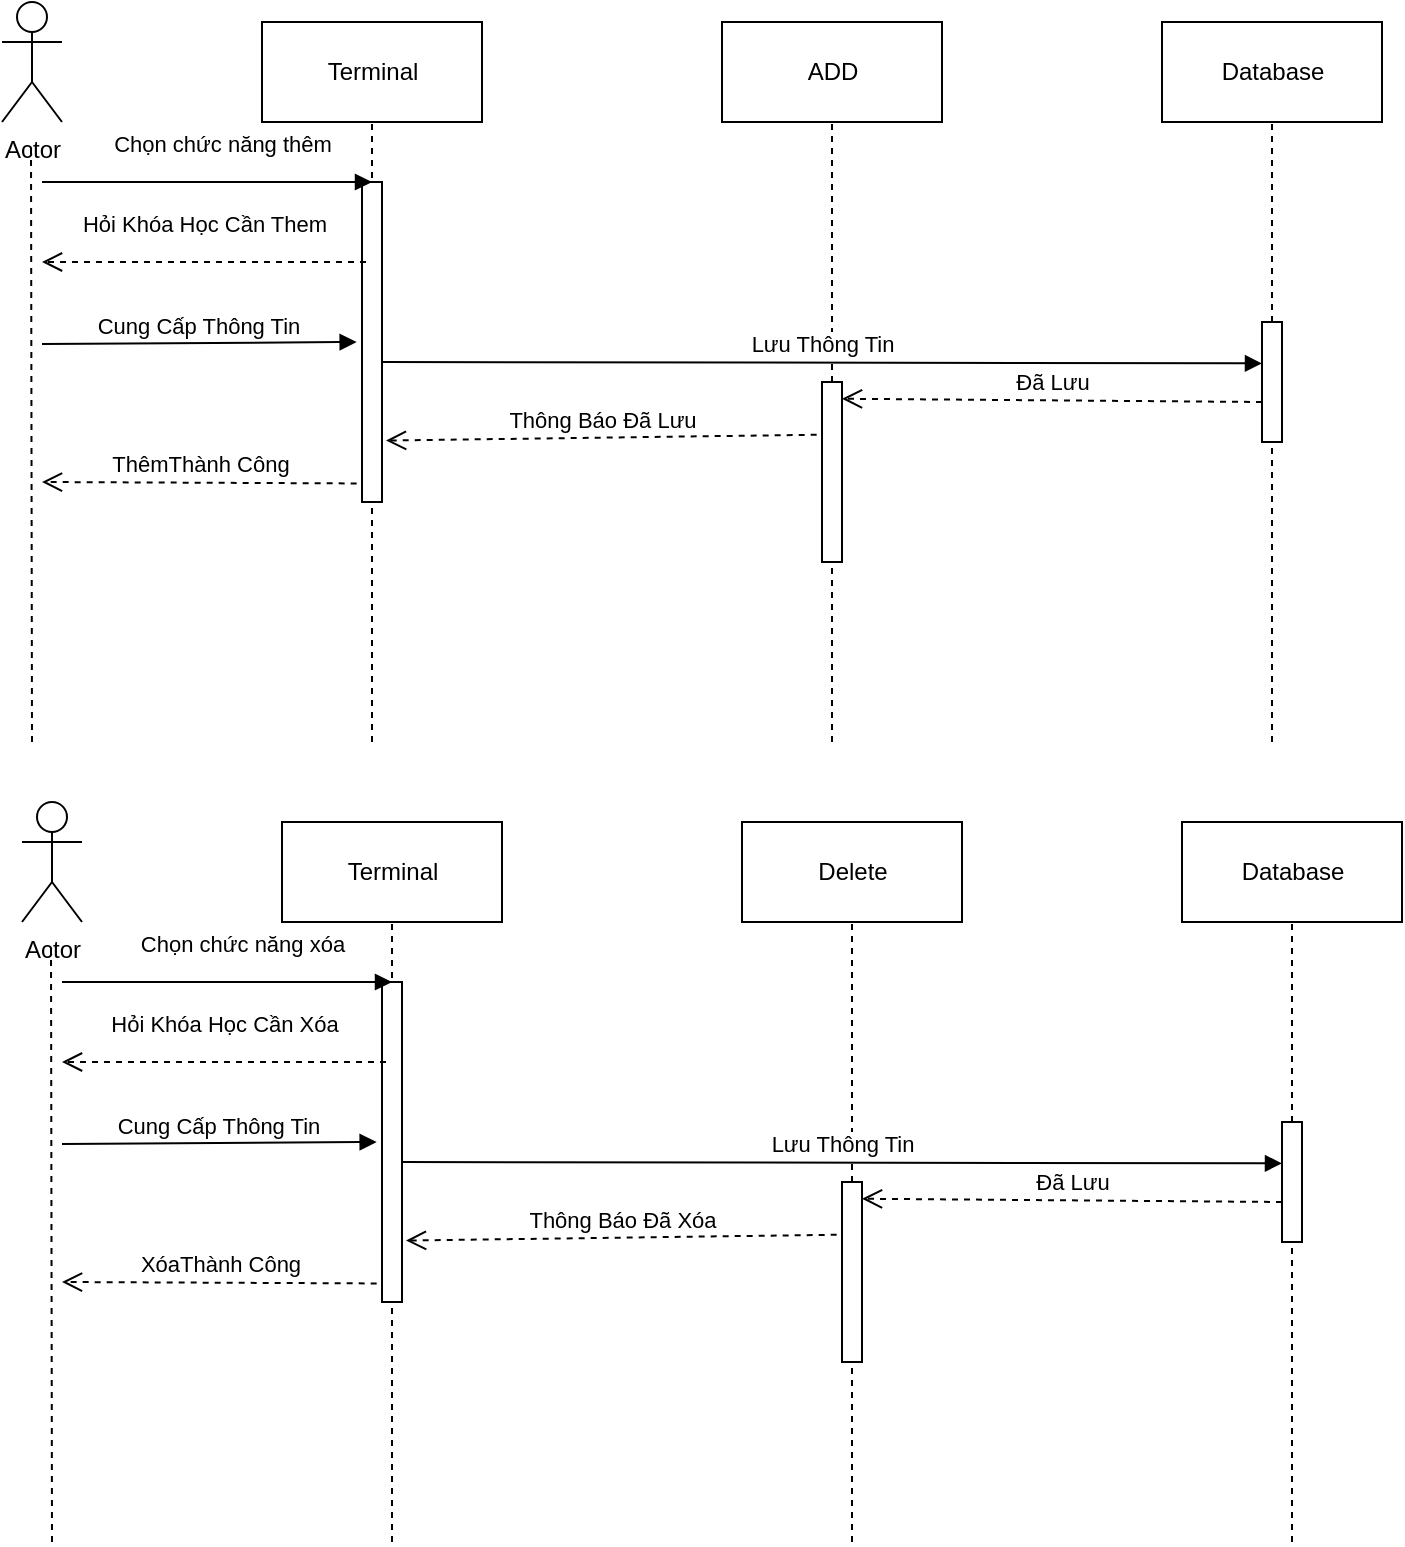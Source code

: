 <mxfile version="16.0.0" type="device" pages="4"><diagram id="rU6sJ1kOGCn-DweMjWnc" name="Page-1"><mxGraphModel dx="1102" dy="857" grid="1" gridSize="10" guides="1" tooltips="1" connect="1" arrows="1" fold="1" page="1" pageScale="1" pageWidth="850" pageHeight="1100" math="0" shadow="0"><root><mxCell id="0"/><mxCell id="1" parent="0"/><mxCell id="HK3T-YZC3mqZgKHE10hl-3" value="Terminal" style="html=1;" parent="1" vertex="1"><mxGeometry x="190" y="80" width="110" height="50" as="geometry"/></mxCell><mxCell id="HK3T-YZC3mqZgKHE10hl-4" value="Database" style="html=1;" parent="1" vertex="1"><mxGeometry x="640" y="80" width="110" height="50" as="geometry"/></mxCell><mxCell id="HK3T-YZC3mqZgKHE10hl-5" value="ADD" style="html=1;" parent="1" vertex="1"><mxGeometry x="420" y="80" width="110" height="50" as="geometry"/></mxCell><mxCell id="HK3T-YZC3mqZgKHE10hl-8" value="" style="endArrow=none;dashed=1;html=1;rounded=0;entryX=0.5;entryY=1;entryDx=0;entryDy=0;" parent="1" target="HK3T-YZC3mqZgKHE10hl-3" edge="1"><mxGeometry width="50" height="50" relative="1" as="geometry"><mxPoint x="245" y="440" as="sourcePoint"/><mxPoint x="450" y="360" as="targetPoint"/></mxGeometry></mxCell><mxCell id="HK3T-YZC3mqZgKHE10hl-9" value="" style="endArrow=none;dashed=1;html=1;rounded=0;entryX=0.5;entryY=1;entryDx=0;entryDy=0;startArrow=none;" parent="1" source="HK3T-YZC3mqZgKHE10hl-35" target="HK3T-YZC3mqZgKHE10hl-5" edge="1"><mxGeometry width="50" height="50" relative="1" as="geometry"><mxPoint x="475" y="520" as="sourcePoint"/><mxPoint x="480" y="180" as="targetPoint"/></mxGeometry></mxCell><mxCell id="HK3T-YZC3mqZgKHE10hl-10" value="" style="endArrow=none;dashed=1;html=1;rounded=0;entryX=0.5;entryY=1;entryDx=0;entryDy=0;startArrow=none;" parent="1" source="HK3T-YZC3mqZgKHE10hl-37" target="HK3T-YZC3mqZgKHE10hl-4" edge="1"><mxGeometry width="50" height="50" relative="1" as="geometry"><mxPoint x="695" y="520" as="sourcePoint"/><mxPoint x="700" y="140" as="targetPoint"/></mxGeometry></mxCell><mxCell id="HK3T-YZC3mqZgKHE10hl-13" value="" style="html=1;points=[];perimeter=orthogonalPerimeter;" parent="1" vertex="1"><mxGeometry x="240" y="160" width="10" height="160" as="geometry"/></mxCell><mxCell id="HK3T-YZC3mqZgKHE10hl-14" value="Actor" style="shape=umlActor;verticalLabelPosition=bottom;verticalAlign=top;html=1;" parent="1" vertex="1"><mxGeometry x="60" y="70" width="30" height="60" as="geometry"/></mxCell><mxCell id="HK3T-YZC3mqZgKHE10hl-16" value="" style="endArrow=none;dashed=1;html=1;rounded=0;entryX=0.5;entryY=1;entryDx=0;entryDy=0;" parent="1" edge="1"><mxGeometry width="50" height="50" relative="1" as="geometry"><mxPoint x="75" y="440" as="sourcePoint"/><mxPoint x="74.5" y="140" as="targetPoint"/></mxGeometry></mxCell><mxCell id="HK3T-YZC3mqZgKHE10hl-19" value="Chọn chức năng thêm" style="html=1;verticalAlign=bottom;endArrow=block;rounded=0;entryX=0.5;entryY=0;entryDx=0;entryDy=0;entryPerimeter=0;" parent="1" target="HK3T-YZC3mqZgKHE10hl-13" edge="1"><mxGeometry x="0.091" y="10" width="80" relative="1" as="geometry"><mxPoint x="80" y="160" as="sourcePoint"/><mxPoint x="190" y="160" as="targetPoint"/><Array as="points"><mxPoint x="130" y="160"/><mxPoint x="150" y="160"/></Array><mxPoint as="offset"/></mxGeometry></mxCell><mxCell id="HK3T-YZC3mqZgKHE10hl-30" value="Hỏi Khóa Học Cần Them" style="html=1;verticalAlign=bottom;endArrow=open;dashed=1;endSize=8;rounded=0;exitX=0.2;exitY=0.25;exitDx=0;exitDy=0;exitPerimeter=0;" parent="1" source="HK3T-YZC3mqZgKHE10hl-13" edge="1"><mxGeometry y="-10" relative="1" as="geometry"><mxPoint x="200" y="200" as="sourcePoint"/><mxPoint x="80" y="200" as="targetPoint"/><mxPoint as="offset"/></mxGeometry></mxCell><mxCell id="HK3T-YZC3mqZgKHE10hl-31" value="Cung Cấp Thông Tin" style="html=1;verticalAlign=bottom;endArrow=block;rounded=0;entryX=-0.267;entryY=0.5;entryDx=0;entryDy=0;entryPerimeter=0;" parent="1" target="HK3T-YZC3mqZgKHE10hl-13" edge="1"><mxGeometry width="80" relative="1" as="geometry"><mxPoint x="80" y="241" as="sourcePoint"/><mxPoint x="200" y="240" as="targetPoint"/></mxGeometry></mxCell><mxCell id="HK3T-YZC3mqZgKHE10hl-35" value="" style="html=1;points=[];perimeter=orthogonalPerimeter;" parent="1" vertex="1"><mxGeometry x="470" y="260" width="10" height="90" as="geometry"/></mxCell><mxCell id="HK3T-YZC3mqZgKHE10hl-36" value="" style="endArrow=none;dashed=1;html=1;rounded=0;entryX=0.5;entryY=1;entryDx=0;entryDy=0;" parent="1" target="HK3T-YZC3mqZgKHE10hl-35" edge="1"><mxGeometry width="50" height="50" relative="1" as="geometry"><mxPoint x="475" y="440" as="sourcePoint"/><mxPoint x="475" y="130" as="targetPoint"/></mxGeometry></mxCell><mxCell id="HK3T-YZC3mqZgKHE10hl-37" value="" style="html=1;points=[];perimeter=orthogonalPerimeter;" parent="1" vertex="1"><mxGeometry x="690" y="230" width="10" height="60" as="geometry"/></mxCell><mxCell id="HK3T-YZC3mqZgKHE10hl-41" value="" style="endArrow=none;dashed=1;html=1;rounded=0;entryX=0.5;entryY=1;entryDx=0;entryDy=0;" parent="1" target="HK3T-YZC3mqZgKHE10hl-37" edge="1"><mxGeometry width="50" height="50" relative="1" as="geometry"><mxPoint x="695" y="440" as="sourcePoint"/><mxPoint x="695" y="130" as="targetPoint"/></mxGeometry></mxCell><mxCell id="HK3T-YZC3mqZgKHE10hl-42" value="Lưu Thông Tin" style="html=1;verticalAlign=bottom;endArrow=block;rounded=0;entryX=0;entryY=0.345;entryDx=0;entryDy=0;entryPerimeter=0;" parent="1" target="HK3T-YZC3mqZgKHE10hl-37" edge="1"><mxGeometry width="80" relative="1" as="geometry"><mxPoint x="250" y="250" as="sourcePoint"/><mxPoint x="690" y="231" as="targetPoint"/></mxGeometry></mxCell><mxCell id="HK3T-YZC3mqZgKHE10hl-43" value="Đã Lưu" style="html=1;verticalAlign=bottom;endArrow=open;dashed=1;endSize=8;rounded=0;entryX=1;entryY=0.093;entryDx=0;entryDy=0;entryPerimeter=0;" parent="1" target="HK3T-YZC3mqZgKHE10hl-35" edge="1"><mxGeometry relative="1" as="geometry"><mxPoint x="690" y="270" as="sourcePoint"/><mxPoint x="610" y="270" as="targetPoint"/></mxGeometry></mxCell><mxCell id="HK3T-YZC3mqZgKHE10hl-45" value="Thông Báo Đã Lưu" style="html=1;verticalAlign=bottom;endArrow=open;dashed=1;endSize=8;rounded=0;exitX=-0.267;exitY=0.293;exitDx=0;exitDy=0;exitPerimeter=0;entryX=1.2;entryY=0.808;entryDx=0;entryDy=0;entryPerimeter=0;" parent="1" source="HK3T-YZC3mqZgKHE10hl-35" target="HK3T-YZC3mqZgKHE10hl-13" edge="1"><mxGeometry relative="1" as="geometry"><mxPoint x="440" y="290" as="sourcePoint"/><mxPoint x="360" y="290" as="targetPoint"/></mxGeometry></mxCell><mxCell id="HK3T-YZC3mqZgKHE10hl-46" value="ThêmThành Công" style="html=1;verticalAlign=bottom;endArrow=open;dashed=1;endSize=8;rounded=0;exitX=-0.267;exitY=0.942;exitDx=0;exitDy=0;exitPerimeter=0;" parent="1" source="HK3T-YZC3mqZgKHE10hl-13" edge="1"><mxGeometry relative="1" as="geometry"><mxPoint x="200" y="309.5" as="sourcePoint"/><mxPoint x="80" y="310" as="targetPoint"/></mxGeometry></mxCell><mxCell id="l0dTa0Y6wkaI8GfW_gS1-21" value="Terminal" style="html=1;" parent="1" vertex="1"><mxGeometry x="200" y="480" width="110" height="50" as="geometry"/></mxCell><mxCell id="l0dTa0Y6wkaI8GfW_gS1-22" value="Database" style="html=1;" parent="1" vertex="1"><mxGeometry x="650" y="480" width="110" height="50" as="geometry"/></mxCell><mxCell id="l0dTa0Y6wkaI8GfW_gS1-23" value="Delete" style="html=1;" parent="1" vertex="1"><mxGeometry x="430" y="480" width="110" height="50" as="geometry"/></mxCell><mxCell id="l0dTa0Y6wkaI8GfW_gS1-24" value="" style="endArrow=none;dashed=1;html=1;rounded=0;entryX=0.5;entryY=1;entryDx=0;entryDy=0;" parent="1" target="l0dTa0Y6wkaI8GfW_gS1-21" edge="1"><mxGeometry width="50" height="50" relative="1" as="geometry"><mxPoint x="255" y="840" as="sourcePoint"/><mxPoint x="460" y="760" as="targetPoint"/></mxGeometry></mxCell><mxCell id="l0dTa0Y6wkaI8GfW_gS1-25" value="" style="endArrow=none;dashed=1;html=1;rounded=0;entryX=0.5;entryY=1;entryDx=0;entryDy=0;startArrow=none;" parent="1" source="l0dTa0Y6wkaI8GfW_gS1-33" target="l0dTa0Y6wkaI8GfW_gS1-23" edge="1"><mxGeometry width="50" height="50" relative="1" as="geometry"><mxPoint x="485" y="920" as="sourcePoint"/><mxPoint x="490" y="580" as="targetPoint"/></mxGeometry></mxCell><mxCell id="l0dTa0Y6wkaI8GfW_gS1-26" value="" style="endArrow=none;dashed=1;html=1;rounded=0;entryX=0.5;entryY=1;entryDx=0;entryDy=0;startArrow=none;" parent="1" source="l0dTa0Y6wkaI8GfW_gS1-35" target="l0dTa0Y6wkaI8GfW_gS1-22" edge="1"><mxGeometry width="50" height="50" relative="1" as="geometry"><mxPoint x="705" y="920" as="sourcePoint"/><mxPoint x="710" y="540" as="targetPoint"/></mxGeometry></mxCell><mxCell id="l0dTa0Y6wkaI8GfW_gS1-27" value="" style="html=1;points=[];perimeter=orthogonalPerimeter;" parent="1" vertex="1"><mxGeometry x="250" y="560" width="10" height="160" as="geometry"/></mxCell><mxCell id="l0dTa0Y6wkaI8GfW_gS1-28" value="Actor" style="shape=umlActor;verticalLabelPosition=bottom;verticalAlign=top;html=1;" parent="1" vertex="1"><mxGeometry x="70" y="470" width="30" height="60" as="geometry"/></mxCell><mxCell id="l0dTa0Y6wkaI8GfW_gS1-29" value="" style="endArrow=none;dashed=1;html=1;rounded=0;entryX=0.5;entryY=1;entryDx=0;entryDy=0;" parent="1" edge="1"><mxGeometry width="50" height="50" relative="1" as="geometry"><mxPoint x="85" y="840" as="sourcePoint"/><mxPoint x="84.5" y="540" as="targetPoint"/></mxGeometry></mxCell><mxCell id="l0dTa0Y6wkaI8GfW_gS1-30" value="Chọn chức năng xóa" style="html=1;verticalAlign=bottom;endArrow=block;rounded=0;entryX=0.5;entryY=0;entryDx=0;entryDy=0;entryPerimeter=0;" parent="1" target="l0dTa0Y6wkaI8GfW_gS1-27" edge="1"><mxGeometry x="0.091" y="10" width="80" relative="1" as="geometry"><mxPoint x="90" y="560" as="sourcePoint"/><mxPoint x="200" y="560" as="targetPoint"/><Array as="points"><mxPoint x="140" y="560"/><mxPoint x="160" y="560"/></Array><mxPoint as="offset"/></mxGeometry></mxCell><mxCell id="l0dTa0Y6wkaI8GfW_gS1-31" value="Hỏi Khóa Học Cần Xóa" style="html=1;verticalAlign=bottom;endArrow=open;dashed=1;endSize=8;rounded=0;exitX=0.2;exitY=0.25;exitDx=0;exitDy=0;exitPerimeter=0;" parent="1" source="l0dTa0Y6wkaI8GfW_gS1-27" edge="1"><mxGeometry y="-10" relative="1" as="geometry"><mxPoint x="210" y="600" as="sourcePoint"/><mxPoint x="90" y="600" as="targetPoint"/><mxPoint as="offset"/></mxGeometry></mxCell><mxCell id="l0dTa0Y6wkaI8GfW_gS1-32" value="Cung Cấp Thông Tin" style="html=1;verticalAlign=bottom;endArrow=block;rounded=0;entryX=-0.267;entryY=0.5;entryDx=0;entryDy=0;entryPerimeter=0;" parent="1" target="l0dTa0Y6wkaI8GfW_gS1-27" edge="1"><mxGeometry width="80" relative="1" as="geometry"><mxPoint x="90" y="641" as="sourcePoint"/><mxPoint x="210" y="640" as="targetPoint"/></mxGeometry></mxCell><mxCell id="l0dTa0Y6wkaI8GfW_gS1-33" value="" style="html=1;points=[];perimeter=orthogonalPerimeter;" parent="1" vertex="1"><mxGeometry x="480" y="660" width="10" height="90" as="geometry"/></mxCell><mxCell id="l0dTa0Y6wkaI8GfW_gS1-34" value="" style="endArrow=none;dashed=1;html=1;rounded=0;entryX=0.5;entryY=1;entryDx=0;entryDy=0;" parent="1" target="l0dTa0Y6wkaI8GfW_gS1-33" edge="1"><mxGeometry width="50" height="50" relative="1" as="geometry"><mxPoint x="485" y="840" as="sourcePoint"/><mxPoint x="485" y="530" as="targetPoint"/></mxGeometry></mxCell><mxCell id="l0dTa0Y6wkaI8GfW_gS1-35" value="" style="html=1;points=[];perimeter=orthogonalPerimeter;" parent="1" vertex="1"><mxGeometry x="700" y="630" width="10" height="60" as="geometry"/></mxCell><mxCell id="l0dTa0Y6wkaI8GfW_gS1-36" value="" style="endArrow=none;dashed=1;html=1;rounded=0;entryX=0.5;entryY=1;entryDx=0;entryDy=0;" parent="1" target="l0dTa0Y6wkaI8GfW_gS1-35" edge="1"><mxGeometry width="50" height="50" relative="1" as="geometry"><mxPoint x="705" y="840" as="sourcePoint"/><mxPoint x="705" y="530" as="targetPoint"/></mxGeometry></mxCell><mxCell id="l0dTa0Y6wkaI8GfW_gS1-37" value="Lưu Thông Tin" style="html=1;verticalAlign=bottom;endArrow=block;rounded=0;entryX=0;entryY=0.345;entryDx=0;entryDy=0;entryPerimeter=0;" parent="1" target="l0dTa0Y6wkaI8GfW_gS1-35" edge="1"><mxGeometry width="80" relative="1" as="geometry"><mxPoint x="260" y="650" as="sourcePoint"/><mxPoint x="700" y="631" as="targetPoint"/></mxGeometry></mxCell><mxCell id="l0dTa0Y6wkaI8GfW_gS1-38" value="Đã Lưu" style="html=1;verticalAlign=bottom;endArrow=open;dashed=1;endSize=8;rounded=0;entryX=1;entryY=0.093;entryDx=0;entryDy=0;entryPerimeter=0;" parent="1" target="l0dTa0Y6wkaI8GfW_gS1-33" edge="1"><mxGeometry relative="1" as="geometry"><mxPoint x="700" y="670" as="sourcePoint"/><mxPoint x="620" y="670" as="targetPoint"/></mxGeometry></mxCell><mxCell id="l0dTa0Y6wkaI8GfW_gS1-39" value="Thông Báo Đã Xóa" style="html=1;verticalAlign=bottom;endArrow=open;dashed=1;endSize=8;rounded=0;exitX=-0.267;exitY=0.293;exitDx=0;exitDy=0;exitPerimeter=0;entryX=1.2;entryY=0.808;entryDx=0;entryDy=0;entryPerimeter=0;" parent="1" source="l0dTa0Y6wkaI8GfW_gS1-33" target="l0dTa0Y6wkaI8GfW_gS1-27" edge="1"><mxGeometry relative="1" as="geometry"><mxPoint x="450" y="690" as="sourcePoint"/><mxPoint x="370" y="690" as="targetPoint"/></mxGeometry></mxCell><mxCell id="l0dTa0Y6wkaI8GfW_gS1-40" value="XóaThành Công" style="html=1;verticalAlign=bottom;endArrow=open;dashed=1;endSize=8;rounded=0;exitX=-0.267;exitY=0.942;exitDx=0;exitDy=0;exitPerimeter=0;" parent="1" source="l0dTa0Y6wkaI8GfW_gS1-27" edge="1"><mxGeometry relative="1" as="geometry"><mxPoint x="210" y="709.5" as="sourcePoint"/><mxPoint x="90" y="710" as="targetPoint"/></mxGeometry></mxCell></root></mxGraphModel></diagram><diagram id="TLAc4c0AwVviAVVB1OPZ" name="Page-2"><mxGraphModel dx="1102" dy="745" grid="1" gridSize="10" guides="1" tooltips="1" connect="1" arrows="1" fold="1" page="1" pageScale="1" pageWidth="850" pageHeight="1100" math="0" shadow="0"><root><mxCell id="rleCgpMA0xX-9bCk8w1q-0"/><mxCell id="rleCgpMA0xX-9bCk8w1q-1" parent="rleCgpMA0xX-9bCk8w1q-0"/><mxCell id="va6cxPa_yok0HY7xin6J-0" value="Terminal" style="html=1;" parent="rleCgpMA0xX-9bCk8w1q-1" vertex="1"><mxGeometry x="200" y="50" width="110" height="50" as="geometry"/></mxCell><mxCell id="va6cxPa_yok0HY7xin6J-1" value="Database" style="html=1;" parent="rleCgpMA0xX-9bCk8w1q-1" vertex="1"><mxGeometry x="650" y="50" width="110" height="50" as="geometry"/></mxCell><mxCell id="va6cxPa_yok0HY7xin6J-2" value="fix" style="html=1;" parent="rleCgpMA0xX-9bCk8w1q-1" vertex="1"><mxGeometry x="430" y="50" width="110" height="50" as="geometry"/></mxCell><mxCell id="va6cxPa_yok0HY7xin6J-3" value="" style="endArrow=none;dashed=1;html=1;rounded=0;entryX=0.5;entryY=1;entryDx=0;entryDy=0;" parent="rleCgpMA0xX-9bCk8w1q-1" target="va6cxPa_yok0HY7xin6J-0" edge="1"><mxGeometry width="50" height="50" relative="1" as="geometry"><mxPoint x="255" y="410" as="sourcePoint"/><mxPoint x="460" y="330" as="targetPoint"/></mxGeometry></mxCell><mxCell id="va6cxPa_yok0HY7xin6J-4" value="" style="endArrow=none;dashed=1;html=1;rounded=0;entryX=0.5;entryY=1;entryDx=0;entryDy=0;startArrow=none;" parent="rleCgpMA0xX-9bCk8w1q-1" source="va6cxPa_yok0HY7xin6J-12" target="va6cxPa_yok0HY7xin6J-2" edge="1"><mxGeometry width="50" height="50" relative="1" as="geometry"><mxPoint x="485" y="490" as="sourcePoint"/><mxPoint x="490" y="150" as="targetPoint"/></mxGeometry></mxCell><mxCell id="va6cxPa_yok0HY7xin6J-5" value="" style="endArrow=none;dashed=1;html=1;rounded=0;entryX=0.5;entryY=1;entryDx=0;entryDy=0;startArrow=none;" parent="rleCgpMA0xX-9bCk8w1q-1" source="va6cxPa_yok0HY7xin6J-14" target="va6cxPa_yok0HY7xin6J-1" edge="1"><mxGeometry width="50" height="50" relative="1" as="geometry"><mxPoint x="705" y="490" as="sourcePoint"/><mxPoint x="710" y="110" as="targetPoint"/></mxGeometry></mxCell><mxCell id="va6cxPa_yok0HY7xin6J-6" value="" style="html=1;points=[];perimeter=orthogonalPerimeter;" parent="rleCgpMA0xX-9bCk8w1q-1" vertex="1"><mxGeometry x="250" y="130" width="10" height="160" as="geometry"/></mxCell><mxCell id="va6cxPa_yok0HY7xin6J-7" value="Actor" style="shape=umlActor;verticalLabelPosition=bottom;verticalAlign=top;html=1;" parent="rleCgpMA0xX-9bCk8w1q-1" vertex="1"><mxGeometry x="70" y="40" width="30" height="60" as="geometry"/></mxCell><mxCell id="va6cxPa_yok0HY7xin6J-8" value="" style="endArrow=none;dashed=1;html=1;rounded=0;entryX=0.5;entryY=1;entryDx=0;entryDy=0;" parent="rleCgpMA0xX-9bCk8w1q-1" edge="1"><mxGeometry width="50" height="50" relative="1" as="geometry"><mxPoint x="85" y="410" as="sourcePoint"/><mxPoint x="84.5" y="110" as="targetPoint"/></mxGeometry></mxCell><mxCell id="va6cxPa_yok0HY7xin6J-9" value="Chọn chức năng sửa" style="html=1;verticalAlign=bottom;endArrow=block;rounded=0;entryX=0.5;entryY=0;entryDx=0;entryDy=0;entryPerimeter=0;" parent="rleCgpMA0xX-9bCk8w1q-1" target="va6cxPa_yok0HY7xin6J-6" edge="1"><mxGeometry x="0.091" y="10" width="80" relative="1" as="geometry"><mxPoint x="90" y="130" as="sourcePoint"/><mxPoint x="200" y="130" as="targetPoint"/><Array as="points"><mxPoint x="140" y="130"/><mxPoint x="160" y="130"/></Array><mxPoint as="offset"/></mxGeometry></mxCell><mxCell id="va6cxPa_yok0HY7xin6J-10" value="Hỏi Khóa Học Cần Sửa" style="html=1;verticalAlign=bottom;endArrow=open;dashed=1;endSize=8;rounded=0;exitX=0.2;exitY=0.25;exitDx=0;exitDy=0;exitPerimeter=0;" parent="rleCgpMA0xX-9bCk8w1q-1" source="va6cxPa_yok0HY7xin6J-6" edge="1"><mxGeometry y="-10" relative="1" as="geometry"><mxPoint x="210" y="170" as="sourcePoint"/><mxPoint x="90" y="170" as="targetPoint"/><mxPoint as="offset"/></mxGeometry></mxCell><mxCell id="va6cxPa_yok0HY7xin6J-11" value="Cung Cấp Thông Tin" style="html=1;verticalAlign=bottom;endArrow=block;rounded=0;entryX=-0.267;entryY=0.5;entryDx=0;entryDy=0;entryPerimeter=0;" parent="rleCgpMA0xX-9bCk8w1q-1" target="va6cxPa_yok0HY7xin6J-6" edge="1"><mxGeometry width="80" relative="1" as="geometry"><mxPoint x="90" y="211" as="sourcePoint"/><mxPoint x="210" y="210" as="targetPoint"/></mxGeometry></mxCell><mxCell id="va6cxPa_yok0HY7xin6J-12" value="" style="html=1;points=[];perimeter=orthogonalPerimeter;" parent="rleCgpMA0xX-9bCk8w1q-1" vertex="1"><mxGeometry x="480" y="230" width="10" height="90" as="geometry"/></mxCell><mxCell id="va6cxPa_yok0HY7xin6J-13" value="" style="endArrow=none;dashed=1;html=1;rounded=0;entryX=0.5;entryY=1;entryDx=0;entryDy=0;" parent="rleCgpMA0xX-9bCk8w1q-1" target="va6cxPa_yok0HY7xin6J-12" edge="1"><mxGeometry width="50" height="50" relative="1" as="geometry"><mxPoint x="485" y="410" as="sourcePoint"/><mxPoint x="485" y="100" as="targetPoint"/></mxGeometry></mxCell><mxCell id="va6cxPa_yok0HY7xin6J-14" value="" style="html=1;points=[];perimeter=orthogonalPerimeter;" parent="rleCgpMA0xX-9bCk8w1q-1" vertex="1"><mxGeometry x="700" y="200" width="10" height="60" as="geometry"/></mxCell><mxCell id="va6cxPa_yok0HY7xin6J-15" value="" style="endArrow=none;dashed=1;html=1;rounded=0;entryX=0.5;entryY=1;entryDx=0;entryDy=0;" parent="rleCgpMA0xX-9bCk8w1q-1" target="va6cxPa_yok0HY7xin6J-14" edge="1"><mxGeometry width="50" height="50" relative="1" as="geometry"><mxPoint x="705" y="410" as="sourcePoint"/><mxPoint x="705" y="100" as="targetPoint"/></mxGeometry></mxCell><mxCell id="va6cxPa_yok0HY7xin6J-16" value="Lưu Thông Tin" style="html=1;verticalAlign=bottom;endArrow=block;rounded=0;entryX=0;entryY=0.345;entryDx=0;entryDy=0;entryPerimeter=0;" parent="rleCgpMA0xX-9bCk8w1q-1" target="va6cxPa_yok0HY7xin6J-14" edge="1"><mxGeometry width="80" relative="1" as="geometry"><mxPoint x="260" y="220" as="sourcePoint"/><mxPoint x="700" y="201" as="targetPoint"/></mxGeometry></mxCell><mxCell id="va6cxPa_yok0HY7xin6J-17" value="Đã Lưu" style="html=1;verticalAlign=bottom;endArrow=open;dashed=1;endSize=8;rounded=0;entryX=1;entryY=0.093;entryDx=0;entryDy=0;entryPerimeter=0;" parent="rleCgpMA0xX-9bCk8w1q-1" target="va6cxPa_yok0HY7xin6J-12" edge="1"><mxGeometry relative="1" as="geometry"><mxPoint x="700" y="240" as="sourcePoint"/><mxPoint x="620" y="240" as="targetPoint"/></mxGeometry></mxCell><mxCell id="va6cxPa_yok0HY7xin6J-18" value="Thông Báo Đã Sửa" style="html=1;verticalAlign=bottom;endArrow=open;dashed=1;endSize=8;rounded=0;exitX=-0.267;exitY=0.293;exitDx=0;exitDy=0;exitPerimeter=0;entryX=1.2;entryY=0.808;entryDx=0;entryDy=0;entryPerimeter=0;" parent="rleCgpMA0xX-9bCk8w1q-1" source="va6cxPa_yok0HY7xin6J-12" target="va6cxPa_yok0HY7xin6J-6" edge="1"><mxGeometry relative="1" as="geometry"><mxPoint x="450" y="260" as="sourcePoint"/><mxPoint x="370" y="260" as="targetPoint"/></mxGeometry></mxCell><mxCell id="va6cxPa_yok0HY7xin6J-19" value="SửaThành Công" style="html=1;verticalAlign=bottom;endArrow=open;dashed=1;endSize=8;rounded=0;exitX=-0.267;exitY=0.942;exitDx=0;exitDy=0;exitPerimeter=0;" parent="rleCgpMA0xX-9bCk8w1q-1" source="va6cxPa_yok0HY7xin6J-6" edge="1"><mxGeometry relative="1" as="geometry"><mxPoint x="210" y="279.5" as="sourcePoint"/><mxPoint x="90" y="280" as="targetPoint"/></mxGeometry></mxCell><mxCell id="oPbxS26EdjltO6lhNivu-0" value="Terminal" style="html=1;" parent="rleCgpMA0xX-9bCk8w1q-1" vertex="1"><mxGeometry x="210" y="470" width="110" height="50" as="geometry"/></mxCell><mxCell id="oPbxS26EdjltO6lhNivu-1" value="Database" style="html=1;" parent="rleCgpMA0xX-9bCk8w1q-1" vertex="1"><mxGeometry x="660" y="470" width="110" height="50" as="geometry"/></mxCell><mxCell id="oPbxS26EdjltO6lhNivu-2" value="Print list" style="html=1;" parent="rleCgpMA0xX-9bCk8w1q-1" vertex="1"><mxGeometry x="440" y="470" width="110" height="50" as="geometry"/></mxCell><mxCell id="oPbxS26EdjltO6lhNivu-3" value="" style="endArrow=none;dashed=1;html=1;rounded=0;entryX=0.5;entryY=1;entryDx=0;entryDy=0;" parent="rleCgpMA0xX-9bCk8w1q-1" target="oPbxS26EdjltO6lhNivu-0" edge="1"><mxGeometry width="50" height="50" relative="1" as="geometry"><mxPoint x="265" y="830" as="sourcePoint"/><mxPoint x="470" y="750" as="targetPoint"/></mxGeometry></mxCell><mxCell id="oPbxS26EdjltO6lhNivu-4" value="" style="endArrow=none;dashed=1;html=1;rounded=0;entryX=0.5;entryY=1;entryDx=0;entryDy=0;startArrow=none;" parent="rleCgpMA0xX-9bCk8w1q-1" source="oPbxS26EdjltO6lhNivu-12" target="oPbxS26EdjltO6lhNivu-2" edge="1"><mxGeometry width="50" height="50" relative="1" as="geometry"><mxPoint x="495" y="910" as="sourcePoint"/><mxPoint x="500" y="570" as="targetPoint"/></mxGeometry></mxCell><mxCell id="oPbxS26EdjltO6lhNivu-5" value="" style="endArrow=none;dashed=1;html=1;rounded=0;entryX=0.5;entryY=1;entryDx=0;entryDy=0;startArrow=none;" parent="rleCgpMA0xX-9bCk8w1q-1" source="oPbxS26EdjltO6lhNivu-14" target="oPbxS26EdjltO6lhNivu-1" edge="1"><mxGeometry width="50" height="50" relative="1" as="geometry"><mxPoint x="715" y="910" as="sourcePoint"/><mxPoint x="720" y="530" as="targetPoint"/></mxGeometry></mxCell><mxCell id="oPbxS26EdjltO6lhNivu-6" value="" style="html=1;points=[];perimeter=orthogonalPerimeter;" parent="rleCgpMA0xX-9bCk8w1q-1" vertex="1"><mxGeometry x="260" y="550" width="10" height="160" as="geometry"/></mxCell><mxCell id="oPbxS26EdjltO6lhNivu-7" value="Actor" style="shape=umlActor;verticalLabelPosition=bottom;verticalAlign=top;html=1;" parent="rleCgpMA0xX-9bCk8w1q-1" vertex="1"><mxGeometry x="80" y="460" width="30" height="60" as="geometry"/></mxCell><mxCell id="oPbxS26EdjltO6lhNivu-8" value="" style="endArrow=none;dashed=1;html=1;rounded=0;entryX=0.5;entryY=1;entryDx=0;entryDy=0;" parent="rleCgpMA0xX-9bCk8w1q-1" edge="1"><mxGeometry width="50" height="50" relative="1" as="geometry"><mxPoint x="95" y="830" as="sourcePoint"/><mxPoint x="94.5" y="530" as="targetPoint"/></mxGeometry></mxCell><mxCell id="oPbxS26EdjltO6lhNivu-9" value="Chọn chức năng in danh sách" style="html=1;verticalAlign=bottom;endArrow=block;rounded=0;entryX=0.5;entryY=0;entryDx=0;entryDy=0;entryPerimeter=0;" parent="rleCgpMA0xX-9bCk8w1q-1" target="oPbxS26EdjltO6lhNivu-6" edge="1"><mxGeometry x="0.091" y="10" width="80" relative="1" as="geometry"><mxPoint x="100" y="550" as="sourcePoint"/><mxPoint x="210" y="550" as="targetPoint"/><Array as="points"><mxPoint x="150" y="550"/><mxPoint x="170" y="550"/></Array><mxPoint as="offset"/></mxGeometry></mxCell><mxCell id="oPbxS26EdjltO6lhNivu-10" value="Hỏi Danh Sách Cần In" style="html=1;verticalAlign=bottom;endArrow=open;dashed=1;endSize=8;rounded=0;exitX=0.2;exitY=0.25;exitDx=0;exitDy=0;exitPerimeter=0;" parent="rleCgpMA0xX-9bCk8w1q-1" source="oPbxS26EdjltO6lhNivu-6" edge="1"><mxGeometry y="-10" relative="1" as="geometry"><mxPoint x="220" y="590" as="sourcePoint"/><mxPoint x="100" y="590" as="targetPoint"/><mxPoint as="offset"/></mxGeometry></mxCell><mxCell id="oPbxS26EdjltO6lhNivu-11" value="Cung Cấp Thông Tin" style="html=1;verticalAlign=bottom;endArrow=block;rounded=0;entryX=-0.267;entryY=0.5;entryDx=0;entryDy=0;entryPerimeter=0;" parent="rleCgpMA0xX-9bCk8w1q-1" target="oPbxS26EdjltO6lhNivu-6" edge="1"><mxGeometry width="80" relative="1" as="geometry"><mxPoint x="100" y="631" as="sourcePoint"/><mxPoint x="220" y="630" as="targetPoint"/></mxGeometry></mxCell><mxCell id="oPbxS26EdjltO6lhNivu-12" value="" style="html=1;points=[];perimeter=orthogonalPerimeter;" parent="rleCgpMA0xX-9bCk8w1q-1" vertex="1"><mxGeometry x="490" y="650" width="10" height="90" as="geometry"/></mxCell><mxCell id="oPbxS26EdjltO6lhNivu-13" value="" style="endArrow=none;dashed=1;html=1;rounded=0;entryX=0.5;entryY=1;entryDx=0;entryDy=0;" parent="rleCgpMA0xX-9bCk8w1q-1" target="oPbxS26EdjltO6lhNivu-12" edge="1"><mxGeometry width="50" height="50" relative="1" as="geometry"><mxPoint x="495" y="830" as="sourcePoint"/><mxPoint x="495" y="520" as="targetPoint"/></mxGeometry></mxCell><mxCell id="oPbxS26EdjltO6lhNivu-14" value="" style="html=1;points=[];perimeter=orthogonalPerimeter;" parent="rleCgpMA0xX-9bCk8w1q-1" vertex="1"><mxGeometry x="710" y="620" width="10" height="60" as="geometry"/></mxCell><mxCell id="oPbxS26EdjltO6lhNivu-15" value="" style="endArrow=none;dashed=1;html=1;rounded=0;entryX=0.5;entryY=1;entryDx=0;entryDy=0;" parent="rleCgpMA0xX-9bCk8w1q-1" target="oPbxS26EdjltO6lhNivu-14" edge="1"><mxGeometry width="50" height="50" relative="1" as="geometry"><mxPoint x="715" y="830" as="sourcePoint"/><mxPoint x="715" y="520" as="targetPoint"/></mxGeometry></mxCell><mxCell id="oPbxS26EdjltO6lhNivu-16" value="Lưu Thông Tin" style="html=1;verticalAlign=bottom;endArrow=block;rounded=0;entryX=0;entryY=0.345;entryDx=0;entryDy=0;entryPerimeter=0;" parent="rleCgpMA0xX-9bCk8w1q-1" target="oPbxS26EdjltO6lhNivu-14" edge="1"><mxGeometry width="80" relative="1" as="geometry"><mxPoint x="270" y="640" as="sourcePoint"/><mxPoint x="710" y="621" as="targetPoint"/></mxGeometry></mxCell><mxCell id="oPbxS26EdjltO6lhNivu-17" value="Đã Lưu" style="html=1;verticalAlign=bottom;endArrow=open;dashed=1;endSize=8;rounded=0;entryX=1;entryY=0.093;entryDx=0;entryDy=0;entryPerimeter=0;" parent="rleCgpMA0xX-9bCk8w1q-1" target="oPbxS26EdjltO6lhNivu-12" edge="1"><mxGeometry relative="1" as="geometry"><mxPoint x="710" y="660" as="sourcePoint"/><mxPoint x="630" y="660" as="targetPoint"/></mxGeometry></mxCell><mxCell id="oPbxS26EdjltO6lhNivu-18" value="Thông Báo Đã In" style="html=1;verticalAlign=bottom;endArrow=open;dashed=1;endSize=8;rounded=0;exitX=-0.267;exitY=0.293;exitDx=0;exitDy=0;exitPerimeter=0;entryX=1.267;entryY=0.788;entryDx=0;entryDy=0;entryPerimeter=0;" parent="rleCgpMA0xX-9bCk8w1q-1" source="oPbxS26EdjltO6lhNivu-12" target="oPbxS26EdjltO6lhNivu-6" edge="1"><mxGeometry relative="1" as="geometry"><mxPoint x="460" y="680" as="sourcePoint"/><mxPoint x="380" y="680" as="targetPoint"/></mxGeometry></mxCell><mxCell id="oPbxS26EdjltO6lhNivu-19" value="In Thành Công" style="html=1;verticalAlign=bottom;endArrow=open;dashed=1;endSize=8;rounded=0;exitX=-0.267;exitY=0.942;exitDx=0;exitDy=0;exitPerimeter=0;" parent="rleCgpMA0xX-9bCk8w1q-1" source="oPbxS26EdjltO6lhNivu-6" edge="1"><mxGeometry relative="1" as="geometry"><mxPoint x="220" y="699.5" as="sourcePoint"/><mxPoint x="100" y="700" as="targetPoint"/></mxGeometry></mxCell></root></mxGraphModel></diagram><diagram id="Wyu0rJ1RHIVEHupszF0r" name="Page-3"><mxGraphModel dx="1102" dy="745" grid="1" gridSize="10" guides="1" tooltips="1" connect="1" arrows="1" fold="1" page="1" pageScale="1" pageWidth="850" pageHeight="1100" math="0" shadow="0"><root><mxCell id="6uKVXhUnLd6UfzQE7uJ9-0"/><mxCell id="6uKVXhUnLd6UfzQE7uJ9-1" parent="6uKVXhUnLd6UfzQE7uJ9-0"/><mxCell id="9Va62UcBxjEoVlSnvuLo-0" value="Terminal" style="html=1;" parent="6uKVXhUnLd6UfzQE7uJ9-1" vertex="1"><mxGeometry x="240" y="40" width="110" height="50" as="geometry"/></mxCell><mxCell id="9Va62UcBxjEoVlSnvuLo-1" value="Database" style="html=1;" parent="6uKVXhUnLd6UfzQE7uJ9-1" vertex="1"><mxGeometry x="690" y="50" width="110" height="50" as="geometry"/></mxCell><mxCell id="9Va62UcBxjEoVlSnvuLo-2" value="Check" style="html=1;" parent="6uKVXhUnLd6UfzQE7uJ9-1" vertex="1"><mxGeometry x="470" y="50" width="110" height="50" as="geometry"/></mxCell><mxCell id="9Va62UcBxjEoVlSnvuLo-3" value="" style="endArrow=none;dashed=1;html=1;rounded=0;entryX=0.5;entryY=1;entryDx=0;entryDy=0;" parent="6uKVXhUnLd6UfzQE7uJ9-1" target="9Va62UcBxjEoVlSnvuLo-0" edge="1"><mxGeometry width="50" height="50" relative="1" as="geometry"><mxPoint x="295" y="490" as="sourcePoint"/><mxPoint x="500" y="330" as="targetPoint"/></mxGeometry></mxCell><mxCell id="9Va62UcBxjEoVlSnvuLo-4" value="" style="endArrow=none;dashed=1;html=1;rounded=0;entryX=0.5;entryY=1;entryDx=0;entryDy=0;startArrow=none;" parent="6uKVXhUnLd6UfzQE7uJ9-1" source="9Va62UcBxjEoVlSnvuLo-12" target="9Va62UcBxjEoVlSnvuLo-2" edge="1"><mxGeometry width="50" height="50" relative="1" as="geometry"><mxPoint x="525" y="490" as="sourcePoint"/><mxPoint x="530" y="150" as="targetPoint"/></mxGeometry></mxCell><mxCell id="9Va62UcBxjEoVlSnvuLo-5" value="" style="endArrow=none;dashed=1;html=1;rounded=0;entryX=0.5;entryY=1;entryDx=0;entryDy=0;startArrow=none;" parent="6uKVXhUnLd6UfzQE7uJ9-1" source="9Va62UcBxjEoVlSnvuLo-14" target="9Va62UcBxjEoVlSnvuLo-1" edge="1"><mxGeometry width="50" height="50" relative="1" as="geometry"><mxPoint x="745" y="490" as="sourcePoint"/><mxPoint x="750" y="110" as="targetPoint"/></mxGeometry></mxCell><mxCell id="9Va62UcBxjEoVlSnvuLo-6" value="" style="html=1;points=[];perimeter=orthogonalPerimeter;" parent="6uKVXhUnLd6UfzQE7uJ9-1" vertex="1"><mxGeometry x="290" y="130" width="10" height="310" as="geometry"/></mxCell><mxCell id="9Va62UcBxjEoVlSnvuLo-7" value="Actor" style="shape=umlActor;verticalLabelPosition=bottom;verticalAlign=top;html=1;" parent="6uKVXhUnLd6UfzQE7uJ9-1" vertex="1"><mxGeometry x="110" y="20" width="30" height="60" as="geometry"/></mxCell><mxCell id="9Va62UcBxjEoVlSnvuLo-8" value="" style="endArrow=none;dashed=1;html=1;rounded=0;entryX=0.5;entryY=1;entryDx=0;entryDy=0;" parent="6uKVXhUnLd6UfzQE7uJ9-1" edge="1"><mxGeometry width="50" height="50" relative="1" as="geometry"><mxPoint x="125" y="490" as="sourcePoint"/><mxPoint x="124.5" y="110" as="targetPoint"/></mxGeometry></mxCell><mxCell id="9Va62UcBxjEoVlSnvuLo-9" value="Chọn chức năng kiểm tra môn đăng kí" style="html=1;verticalAlign=bottom;endArrow=block;rounded=0;entryX=0.5;entryY=0;entryDx=0;entryDy=0;entryPerimeter=0;" parent="6uKVXhUnLd6UfzQE7uJ9-1" target="9Va62UcBxjEoVlSnvuLo-6" edge="1"><mxGeometry x="0.091" y="10" width="80" relative="1" as="geometry"><mxPoint x="130" y="130" as="sourcePoint"/><mxPoint x="240" y="130" as="targetPoint"/><Array as="points"><mxPoint x="180" y="130"/><mxPoint x="200" y="130"/></Array><mxPoint as="offset"/></mxGeometry></mxCell><mxCell id="9Va62UcBxjEoVlSnvuLo-10" value="Hỏi Môn Muốn KIểm Tra" style="html=1;verticalAlign=bottom;endArrow=open;dashed=1;endSize=8;rounded=0;exitX=-0.467;exitY=0.127;exitDx=0;exitDy=0;exitPerimeter=0;" parent="6uKVXhUnLd6UfzQE7uJ9-1" source="9Va62UcBxjEoVlSnvuLo-6" edge="1"><mxGeometry y="-10" relative="1" as="geometry"><mxPoint x="250" y="170" as="sourcePoint"/><mxPoint x="130" y="170" as="targetPoint"/><mxPoint as="offset"/></mxGeometry></mxCell><mxCell id="9Va62UcBxjEoVlSnvuLo-11" value="Cung Cấp Thông Tin" style="html=1;verticalAlign=bottom;endArrow=block;rounded=0;entryX=0;entryY=0.228;entryDx=0;entryDy=0;entryPerimeter=0;" parent="6uKVXhUnLd6UfzQE7uJ9-1" target="9Va62UcBxjEoVlSnvuLo-6" edge="1"><mxGeometry width="80" relative="1" as="geometry"><mxPoint x="120" y="201" as="sourcePoint"/><mxPoint x="290" y="211" as="targetPoint"/></mxGeometry></mxCell><mxCell id="9Va62UcBxjEoVlSnvuLo-12" value="" style="html=1;points=[];perimeter=orthogonalPerimeter;" parent="6uKVXhUnLd6UfzQE7uJ9-1" vertex="1"><mxGeometry x="520" y="230" width="10" height="180" as="geometry"/></mxCell><mxCell id="9Va62UcBxjEoVlSnvuLo-13" value="" style="endArrow=none;dashed=1;html=1;rounded=0;entryX=0.5;entryY=1;entryDx=0;entryDy=0;" parent="6uKVXhUnLd6UfzQE7uJ9-1" target="9Va62UcBxjEoVlSnvuLo-12" edge="1"><mxGeometry width="50" height="50" relative="1" as="geometry"><mxPoint x="525" y="490" as="sourcePoint"/><mxPoint x="525" y="100" as="targetPoint"/></mxGeometry></mxCell><mxCell id="9Va62UcBxjEoVlSnvuLo-14" value="" style="html=1;points=[];perimeter=orthogonalPerimeter;" parent="6uKVXhUnLd6UfzQE7uJ9-1" vertex="1"><mxGeometry x="740" y="165" width="10" height="250" as="geometry"/></mxCell><mxCell id="9Va62UcBxjEoVlSnvuLo-15" value="" style="endArrow=none;dashed=1;html=1;rounded=0;entryX=0.5;entryY=1;entryDx=0;entryDy=0;" parent="6uKVXhUnLd6UfzQE7uJ9-1" target="9Va62UcBxjEoVlSnvuLo-14" edge="1"><mxGeometry width="50" height="50" relative="1" as="geometry"><mxPoint x="745" y="490" as="sourcePoint"/><mxPoint x="745" y="100" as="targetPoint"/></mxGeometry></mxCell><mxCell id="9Va62UcBxjEoVlSnvuLo-16" value="Kiểm Tra" style="html=1;verticalAlign=bottom;endArrow=block;rounded=0;" parent="6uKVXhUnLd6UfzQE7uJ9-1" edge="1"><mxGeometry width="80" relative="1" as="geometry"><mxPoint x="300" y="210" as="sourcePoint"/><mxPoint x="740" y="210" as="targetPoint"/></mxGeometry></mxCell><mxCell id="9Va62UcBxjEoVlSnvuLo-17" value="Không tìm thấy" style="html=1;verticalAlign=bottom;endArrow=open;dashed=1;endSize=8;rounded=0;entryX=1.2;entryY=0.185;entryDx=0;entryDy=0;entryPerimeter=0;exitX=-0.267;exitY=0.385;exitDx=0;exitDy=0;exitPerimeter=0;" parent="6uKVXhUnLd6UfzQE7uJ9-1" source="9Va62UcBxjEoVlSnvuLo-14" target="9Va62UcBxjEoVlSnvuLo-12" edge="1"><mxGeometry x="-0.131" relative="1" as="geometry"><mxPoint x="740" y="240" as="sourcePoint"/><mxPoint x="660" y="240" as="targetPoint"/><mxPoint as="offset"/></mxGeometry></mxCell><mxCell id="9Va62UcBxjEoVlSnvuLo-18" value="Thông Báo Đã KIểm Tra" style="html=1;verticalAlign=bottom;endArrow=open;dashed=1;endSize=8;rounded=0;exitX=-0.267;exitY=0.293;exitDx=0;exitDy=0;exitPerimeter=0;" parent="6uKVXhUnLd6UfzQE7uJ9-1" source="9Va62UcBxjEoVlSnvuLo-12" target="9Va62UcBxjEoVlSnvuLo-6" edge="1"><mxGeometry x="0.172" relative="1" as="geometry"><mxPoint x="490" y="260" as="sourcePoint"/><mxPoint x="410" y="260" as="targetPoint"/><mxPoint as="offset"/></mxGeometry></mxCell><mxCell id="9Va62UcBxjEoVlSnvuLo-19" value="" style="html=1;verticalAlign=bottom;endArrow=open;dashed=1;endSize=8;rounded=0;exitX=-0.133;exitY=0.563;exitDx=0;exitDy=0;exitPerimeter=0;" parent="6uKVXhUnLd6UfzQE7uJ9-1" source="9Va62UcBxjEoVlSnvuLo-6" edge="1"><mxGeometry relative="1" as="geometry"><mxPoint x="250" y="279.5" as="sourcePoint"/><mxPoint x="130" y="305" as="targetPoint"/></mxGeometry></mxCell><mxCell id="0iy9zTWjhCEcIwemNArE-0" value="HIển Thị Chưa Đăng Kí" style="text;html=1;align=center;verticalAlign=middle;resizable=0;points=[];autosize=1;strokeColor=none;fillColor=none;" parent="6uKVXhUnLd6UfzQE7uJ9-1" vertex="1"><mxGeometry x="140" y="280" width="140" height="20" as="geometry"/></mxCell><mxCell id="0iy9zTWjhCEcIwemNArE-5" value="TÌm thấy" style="html=1;verticalAlign=bottom;endArrow=open;dashed=1;endSize=8;rounded=0;entryX=0.933;entryY=0.896;entryDx=0;entryDy=0;entryPerimeter=0;exitX=-0.267;exitY=0.908;exitDx=0;exitDy=0;exitPerimeter=0;" parent="6uKVXhUnLd6UfzQE7uJ9-1" source="9Va62UcBxjEoVlSnvuLo-14" target="9Va62UcBxjEoVlSnvuLo-12" edge="1"><mxGeometry relative="1" as="geometry"><mxPoint x="730" y="379" as="sourcePoint"/><mxPoint x="660" y="300" as="targetPoint"/></mxGeometry></mxCell><mxCell id="0iy9zTWjhCEcIwemNArE-7" value="alt" style="shape=umlFrame;tabWidth=110;tabHeight=30;tabPosition=left;html=1;boundedLbl=1;labelInHeader=1;width=130;height=20;" parent="6uKVXhUnLd6UfzQE7uJ9-1" vertex="1"><mxGeometry x="10" y="220" width="810" height="290" as="geometry"/></mxCell><mxCell id="0iy9zTWjhCEcIwemNArE-8" value="Không tìm thấy" style="text" parent="0iy9zTWjhCEcIwemNArE-7" vertex="1"><mxGeometry width="100" height="20" relative="1" as="geometry"><mxPoint x="20" y="40" as="offset"/></mxGeometry></mxCell><mxCell id="0iy9zTWjhCEcIwemNArE-9" value="TÌm thấy" style="line;strokeWidth=1;dashed=1;labelPosition=center;verticalLabelPosition=bottom;align=left;verticalAlign=top;spacingLeft=20;spacingTop=15;" parent="0iy9zTWjhCEcIwemNArE-7" vertex="1"><mxGeometry y="145" width="810.0" height="11.6" as="geometry"/></mxCell><mxCell id="0iy9zTWjhCEcIwemNArE-13" value="Thông Báo Đã KIểm Tra" style="html=1;verticalAlign=bottom;endArrow=open;dashed=1;endSize=8;rounded=0;exitX=-0.267;exitY=0.293;exitDx=0;exitDy=0;exitPerimeter=0;" parent="6uKVXhUnLd6UfzQE7uJ9-1" edge="1"><mxGeometry x="0.172" relative="1" as="geometry"><mxPoint x="520.0" y="400.0" as="sourcePoint"/><mxPoint x="302.67" y="400.0" as="targetPoint"/><mxPoint as="offset"/><Array as="points"><mxPoint x="412.67" y="400.19"/></Array></mxGeometry></mxCell><mxCell id="0iy9zTWjhCEcIwemNArE-14" value="" style="html=1;verticalAlign=bottom;endArrow=open;dashed=1;endSize=8;rounded=0;exitX=-0.133;exitY=0.563;exitDx=0;exitDy=0;exitPerimeter=0;" parent="6uKVXhUnLd6UfzQE7uJ9-1" edge="1"><mxGeometry relative="1" as="geometry"><mxPoint x="290.0" y="420" as="sourcePoint"/><mxPoint x="131.33" y="420.47" as="targetPoint"/></mxGeometry></mxCell><mxCell id="0iy9zTWjhCEcIwemNArE-15" value="&lt;div style=&quot;text-align: center&quot;&gt;&lt;span&gt;&lt;font face=&quot;helvetica&quot;&gt;Hiển Thị Đã Đăng Kí&lt;/font&gt;&lt;/span&gt;&lt;/div&gt;" style="text;whiteSpace=wrap;html=1;" parent="6uKVXhUnLd6UfzQE7uJ9-1" vertex="1"><mxGeometry x="150" y="390" width="150" height="30" as="geometry"/></mxCell><mxCell id="0iy9zTWjhCEcIwemNArE-18" value="Terminal" style="html=1;" parent="6uKVXhUnLd6UfzQE7uJ9-1" vertex="1"><mxGeometry x="260" y="570" width="110" height="50" as="geometry"/></mxCell><mxCell id="0iy9zTWjhCEcIwemNArE-19" value="Database" style="html=1;" parent="6uKVXhUnLd6UfzQE7uJ9-1" vertex="1"><mxGeometry x="710" y="570" width="110" height="50" as="geometry"/></mxCell><mxCell id="0iy9zTWjhCEcIwemNArE-20" value="Check" style="html=1;" parent="6uKVXhUnLd6UfzQE7uJ9-1" vertex="1"><mxGeometry x="490" y="570" width="110" height="50" as="geometry"/></mxCell><mxCell id="0iy9zTWjhCEcIwemNArE-21" value="" style="endArrow=none;dashed=1;html=1;rounded=0;entryX=0.5;entryY=1;entryDx=0;entryDy=0;" parent="6uKVXhUnLd6UfzQE7uJ9-1" target="0iy9zTWjhCEcIwemNArE-18" edge="1"><mxGeometry width="50" height="50" relative="1" as="geometry"><mxPoint x="315" y="1030" as="sourcePoint"/><mxPoint x="520" y="870" as="targetPoint"/></mxGeometry></mxCell><mxCell id="0iy9zTWjhCEcIwemNArE-22" value="" style="endArrow=none;dashed=1;html=1;rounded=0;entryX=0.5;entryY=1;entryDx=0;entryDy=0;startArrow=none;" parent="6uKVXhUnLd6UfzQE7uJ9-1" source="0iy9zTWjhCEcIwemNArE-30" target="0iy9zTWjhCEcIwemNArE-20" edge="1"><mxGeometry width="50" height="50" relative="1" as="geometry"><mxPoint x="545" y="1030" as="sourcePoint"/><mxPoint x="550" y="690" as="targetPoint"/></mxGeometry></mxCell><mxCell id="0iy9zTWjhCEcIwemNArE-23" value="" style="endArrow=none;dashed=1;html=1;rounded=0;entryX=0.5;entryY=1;entryDx=0;entryDy=0;startArrow=none;" parent="6uKVXhUnLd6UfzQE7uJ9-1" source="0iy9zTWjhCEcIwemNArE-32" target="0iy9zTWjhCEcIwemNArE-19" edge="1"><mxGeometry width="50" height="50" relative="1" as="geometry"><mxPoint x="765" y="1030" as="sourcePoint"/><mxPoint x="770" y="650" as="targetPoint"/></mxGeometry></mxCell><mxCell id="0iy9zTWjhCEcIwemNArE-24" value="" style="html=1;points=[];perimeter=orthogonalPerimeter;" parent="6uKVXhUnLd6UfzQE7uJ9-1" vertex="1"><mxGeometry x="310" y="670" width="10" height="310" as="geometry"/></mxCell><mxCell id="0iy9zTWjhCEcIwemNArE-25" value="Actor" style="shape=umlActor;verticalLabelPosition=bottom;verticalAlign=top;html=1;" parent="6uKVXhUnLd6UfzQE7uJ9-1" vertex="1"><mxGeometry x="130" y="560" width="30" height="60" as="geometry"/></mxCell><mxCell id="0iy9zTWjhCEcIwemNArE-26" value="" style="endArrow=none;dashed=1;html=1;rounded=0;entryX=0.5;entryY=1;entryDx=0;entryDy=0;" parent="6uKVXhUnLd6UfzQE7uJ9-1" edge="1"><mxGeometry width="50" height="50" relative="1" as="geometry"><mxPoint x="145" y="1030" as="sourcePoint"/><mxPoint x="144.5" y="650" as="targetPoint"/></mxGeometry></mxCell><mxCell id="0iy9zTWjhCEcIwemNArE-27" value="Chọn chức năng kiểm tra&lt;br&gt;khóa học tương ứng" style="html=1;verticalAlign=bottom;endArrow=block;rounded=0;entryX=0.5;entryY=0;entryDx=0;entryDy=0;entryPerimeter=0;" parent="6uKVXhUnLd6UfzQE7uJ9-1" target="0iy9zTWjhCEcIwemNArE-24" edge="1"><mxGeometry x="0.091" y="10" width="80" relative="1" as="geometry"><mxPoint x="150" y="670" as="sourcePoint"/><mxPoint x="260" y="670" as="targetPoint"/><Array as="points"><mxPoint x="200" y="670"/><mxPoint x="220" y="670"/></Array><mxPoint as="offset"/></mxGeometry></mxCell><mxCell id="0iy9zTWjhCEcIwemNArE-28" value="Hỏi Khóa Học Muốn KIểm Tra" style="html=1;verticalAlign=bottom;endArrow=open;dashed=1;endSize=8;rounded=0;exitX=-0.467;exitY=0.127;exitDx=0;exitDy=0;exitPerimeter=0;" parent="6uKVXhUnLd6UfzQE7uJ9-1" source="0iy9zTWjhCEcIwemNArE-24" edge="1"><mxGeometry y="-10" relative="1" as="geometry"><mxPoint x="270" y="710" as="sourcePoint"/><mxPoint x="150" y="710" as="targetPoint"/><mxPoint as="offset"/></mxGeometry></mxCell><mxCell id="0iy9zTWjhCEcIwemNArE-29" value="Cung Cấp Thông Tin" style="html=1;verticalAlign=bottom;endArrow=block;rounded=0;entryX=0;entryY=0.228;entryDx=0;entryDy=0;entryPerimeter=0;" parent="6uKVXhUnLd6UfzQE7uJ9-1" target="0iy9zTWjhCEcIwemNArE-24" edge="1"><mxGeometry width="80" relative="1" as="geometry"><mxPoint x="140" y="741" as="sourcePoint"/><mxPoint x="310" y="751" as="targetPoint"/></mxGeometry></mxCell><mxCell id="0iy9zTWjhCEcIwemNArE-30" value="" style="html=1;points=[];perimeter=orthogonalPerimeter;" parent="6uKVXhUnLd6UfzQE7uJ9-1" vertex="1"><mxGeometry x="540" y="770" width="10" height="180" as="geometry"/></mxCell><mxCell id="0iy9zTWjhCEcIwemNArE-31" value="" style="endArrow=none;dashed=1;html=1;rounded=0;entryX=0.5;entryY=1;entryDx=0;entryDy=0;" parent="6uKVXhUnLd6UfzQE7uJ9-1" target="0iy9zTWjhCEcIwemNArE-30" edge="1"><mxGeometry width="50" height="50" relative="1" as="geometry"><mxPoint x="545" y="1030" as="sourcePoint"/><mxPoint x="545" y="640" as="targetPoint"/></mxGeometry></mxCell><mxCell id="0iy9zTWjhCEcIwemNArE-32" value="" style="html=1;points=[];perimeter=orthogonalPerimeter;" parent="6uKVXhUnLd6UfzQE7uJ9-1" vertex="1"><mxGeometry x="760" y="705" width="10" height="250" as="geometry"/></mxCell><mxCell id="0iy9zTWjhCEcIwemNArE-33" value="" style="endArrow=none;dashed=1;html=1;rounded=0;entryX=0.5;entryY=1;entryDx=0;entryDy=0;" parent="6uKVXhUnLd6UfzQE7uJ9-1" target="0iy9zTWjhCEcIwemNArE-32" edge="1"><mxGeometry width="50" height="50" relative="1" as="geometry"><mxPoint x="765" y="1030" as="sourcePoint"/><mxPoint x="765" y="640" as="targetPoint"/></mxGeometry></mxCell><mxCell id="0iy9zTWjhCEcIwemNArE-34" value="Kiểm Tra" style="html=1;verticalAlign=bottom;endArrow=block;rounded=0;" parent="6uKVXhUnLd6UfzQE7uJ9-1" edge="1"><mxGeometry width="80" relative="1" as="geometry"><mxPoint x="320" y="750" as="sourcePoint"/><mxPoint x="760" y="750" as="targetPoint"/></mxGeometry></mxCell><mxCell id="0iy9zTWjhCEcIwemNArE-35" value="Không tìm thấy" style="html=1;verticalAlign=bottom;endArrow=open;dashed=1;endSize=8;rounded=0;entryX=1.2;entryY=0.185;entryDx=0;entryDy=0;entryPerimeter=0;exitX=-0.267;exitY=0.385;exitDx=0;exitDy=0;exitPerimeter=0;" parent="6uKVXhUnLd6UfzQE7uJ9-1" source="0iy9zTWjhCEcIwemNArE-32" target="0iy9zTWjhCEcIwemNArE-30" edge="1"><mxGeometry x="-0.131" relative="1" as="geometry"><mxPoint x="760" y="780" as="sourcePoint"/><mxPoint x="680" y="780" as="targetPoint"/><mxPoint as="offset"/></mxGeometry></mxCell><mxCell id="0iy9zTWjhCEcIwemNArE-36" value="Thông Báo Đã KIểm Tra" style="html=1;verticalAlign=bottom;endArrow=open;dashed=1;endSize=8;rounded=0;exitX=-0.267;exitY=0.293;exitDx=0;exitDy=0;exitPerimeter=0;" parent="6uKVXhUnLd6UfzQE7uJ9-1" source="0iy9zTWjhCEcIwemNArE-30" target="0iy9zTWjhCEcIwemNArE-24" edge="1"><mxGeometry x="0.172" relative="1" as="geometry"><mxPoint x="510" y="800" as="sourcePoint"/><mxPoint x="430" y="800" as="targetPoint"/><mxPoint as="offset"/></mxGeometry></mxCell><mxCell id="0iy9zTWjhCEcIwemNArE-37" value="" style="html=1;verticalAlign=bottom;endArrow=open;dashed=1;endSize=8;rounded=0;exitX=-0.133;exitY=0.563;exitDx=0;exitDy=0;exitPerimeter=0;" parent="6uKVXhUnLd6UfzQE7uJ9-1" source="0iy9zTWjhCEcIwemNArE-24" edge="1"><mxGeometry relative="1" as="geometry"><mxPoint x="270" y="819.5" as="sourcePoint"/><mxPoint x="150" y="845" as="targetPoint"/></mxGeometry></mxCell><mxCell id="0iy9zTWjhCEcIwemNArE-38" value="HIển Thị Không Có Khóa Học" style="text;html=1;align=center;verticalAlign=middle;resizable=0;points=[];autosize=1;strokeColor=none;fillColor=none;" parent="6uKVXhUnLd6UfzQE7uJ9-1" vertex="1"><mxGeometry x="145" y="820" width="170" height="20" as="geometry"/></mxCell><mxCell id="0iy9zTWjhCEcIwemNArE-39" value="TÌm thấy" style="html=1;verticalAlign=bottom;endArrow=open;dashed=1;endSize=8;rounded=0;entryX=0.933;entryY=0.896;entryDx=0;entryDy=0;entryPerimeter=0;exitX=-0.267;exitY=0.908;exitDx=0;exitDy=0;exitPerimeter=0;" parent="6uKVXhUnLd6UfzQE7uJ9-1" source="0iy9zTWjhCEcIwemNArE-32" target="0iy9zTWjhCEcIwemNArE-30" edge="1"><mxGeometry relative="1" as="geometry"><mxPoint x="750" y="919" as="sourcePoint"/><mxPoint x="680" y="840" as="targetPoint"/></mxGeometry></mxCell><mxCell id="0iy9zTWjhCEcIwemNArE-40" value="alt" style="shape=umlFrame;tabWidth=110;tabHeight=30;tabPosition=left;html=1;boundedLbl=1;labelInHeader=1;width=130;height=20;" parent="6uKVXhUnLd6UfzQE7uJ9-1" vertex="1"><mxGeometry x="10" y="760" width="810" height="280" as="geometry"/></mxCell><mxCell id="0iy9zTWjhCEcIwemNArE-41" value="Không tìm thấy" style="text" parent="0iy9zTWjhCEcIwemNArE-40" vertex="1"><mxGeometry width="100" height="20" relative="1" as="geometry"><mxPoint x="20" y="40" as="offset"/></mxGeometry></mxCell><mxCell id="0iy9zTWjhCEcIwemNArE-42" value="TÌm thấy" style="line;strokeWidth=1;dashed=1;labelPosition=center;verticalLabelPosition=bottom;align=left;verticalAlign=top;spacingLeft=20;spacingTop=15;" parent="0iy9zTWjhCEcIwemNArE-40" vertex="1"><mxGeometry y="140" width="810.0" height="11.2" as="geometry"/></mxCell><mxCell id="0iy9zTWjhCEcIwemNArE-43" value="Thông Báo Đã KIểm Tra" style="html=1;verticalAlign=bottom;endArrow=open;dashed=1;endSize=8;rounded=0;exitX=-0.267;exitY=0.293;exitDx=0;exitDy=0;exitPerimeter=0;" parent="6uKVXhUnLd6UfzQE7uJ9-1" edge="1"><mxGeometry x="0.172" relative="1" as="geometry"><mxPoint x="540" y="940" as="sourcePoint"/><mxPoint x="322.67" y="940" as="targetPoint"/><mxPoint as="offset"/><Array as="points"><mxPoint x="432.67" y="940.19"/></Array></mxGeometry></mxCell><mxCell id="0iy9zTWjhCEcIwemNArE-44" value="" style="html=1;verticalAlign=bottom;endArrow=open;dashed=1;endSize=8;rounded=0;exitX=-0.133;exitY=0.563;exitDx=0;exitDy=0;exitPerimeter=0;" parent="6uKVXhUnLd6UfzQE7uJ9-1" edge="1"><mxGeometry relative="1" as="geometry"><mxPoint x="310" y="960" as="sourcePoint"/><mxPoint x="151.33" y="960.47" as="targetPoint"/></mxGeometry></mxCell><mxCell id="0iy9zTWjhCEcIwemNArE-45" value="&lt;div style=&quot;text-align: center&quot;&gt;&lt;font face=&quot;helvetica&quot;&gt;HIển Thị Có Khóa Học&lt;/font&gt;&lt;/div&gt;" style="text;whiteSpace=wrap;html=1;" parent="6uKVXhUnLd6UfzQE7uJ9-1" vertex="1"><mxGeometry x="170" y="930" width="150" height="30" as="geometry"/></mxCell></root></mxGraphModel></diagram><diagram id="Ngr5pP3jXj92wtv24uK2" name="Page-4"><mxGraphModel dx="1102" dy="745" grid="1" gridSize="10" guides="1" tooltips="1" connect="1" arrows="1" fold="1" page="1" pageScale="1" pageWidth="850" pageHeight="1100" math="0" shadow="0"><root><mxCell id="Vdxl9PK90UXI21cBkUPg-0"/><mxCell id="Vdxl9PK90UXI21cBkUPg-1" parent="Vdxl9PK90UXI21cBkUPg-0"/><mxCell id="Vdxl9PK90UXI21cBkUPg-3" value="Giảng VIên" style="swimlane;fontStyle=0;childLayout=stackLayout;horizontal=1;startSize=26;fillColor=none;horizontalStack=0;resizeParent=1;resizeParentMax=0;resizeLast=0;collapsible=1;marginBottom=0;" parent="Vdxl9PK90UXI21cBkUPg-1" vertex="1"><mxGeometry x="610" y="70" width="140" height="110" as="geometry"/></mxCell><mxCell id="Vdxl9PK90UXI21cBkUPg-5" value="dangnhap &#10;maGV&#10;matkhau&#10;tenGV" style="text;strokeColor=none;fillColor=none;align=left;verticalAlign=top;spacingLeft=4;spacingRight=4;overflow=hidden;rotatable=0;points=[[0,0.5],[1,0.5]];portConstraint=eastwest;" parent="Vdxl9PK90UXI21cBkUPg-3" vertex="1"><mxGeometry y="26" width="140" height="84" as="geometry"/></mxCell><mxCell id="Vdxl9PK90UXI21cBkUPg-7" value="SInh Viên" style="swimlane;fontStyle=0;childLayout=stackLayout;horizontal=1;startSize=26;fillColor=none;horizontalStack=0;resizeParent=1;resizeParentMax=0;resizeLast=0;collapsible=1;marginBottom=0;" parent="Vdxl9PK90UXI21cBkUPg-1" vertex="1"><mxGeometry x="80" y="100" width="140" height="110" as="geometry"/></mxCell><mxCell id="Vdxl9PK90UXI21cBkUPg-8" value="dangnhap&#10;matkhau&#10;tensv&#10;khoa" style="text;strokeColor=none;fillColor=none;align=left;verticalAlign=top;spacingLeft=4;spacingRight=4;overflow=hidden;rotatable=0;points=[[0,0.5],[1,0.5]];portConstraint=eastwest;" parent="Vdxl9PK90UXI21cBkUPg-7" vertex="1"><mxGeometry y="26" width="140" height="84" as="geometry"/></mxCell><mxCell id="Vdxl9PK90UXI21cBkUPg-9" value="Quản lí" style="swimlane;fontStyle=0;childLayout=stackLayout;horizontal=1;startSize=26;fillColor=none;horizontalStack=0;resizeParent=1;resizeParentMax=0;resizeLast=0;collapsible=1;marginBottom=0;" parent="Vdxl9PK90UXI21cBkUPg-1" vertex="1"><mxGeometry x="335" y="280" width="140" height="190" as="geometry"/></mxCell><mxCell id="Vdxl9PK90UXI21cBkUPg-10" value="them()&#10;xoa()&#10;sửa()&#10;indanhsach()&#10;kiemtramondangki()&#10;kiemtrakhoahoc()" style="text;strokeColor=none;fillColor=none;align=left;verticalAlign=top;spacingLeft=4;spacingRight=4;overflow=hidden;rotatable=0;points=[[0,0.5],[1,0.5]];portConstraint=eastwest;" parent="Vdxl9PK90UXI21cBkUPg-9" vertex="1"><mxGeometry y="26" width="140" height="164" as="geometry"/></mxCell><mxCell id="Vdxl9PK90UXI21cBkUPg-16" value="Sinh Viên Đăng Ký" style="swimlane;fontStyle=0;childLayout=stackLayout;horizontal=1;startSize=26;fillColor=none;horizontalStack=0;resizeParent=1;resizeParentMax=0;resizeLast=0;collapsible=1;marginBottom=0;" parent="Vdxl9PK90UXI21cBkUPg-1" vertex="1"><mxGeometry x="100" y="310" width="140" height="110" as="geometry"/></mxCell><mxCell id="Vdxl9PK90UXI21cBkUPg-17" value="them()&#10;xoa()&#10;kiemtramondangki()" style="text;strokeColor=none;fillColor=none;align=left;verticalAlign=top;spacingLeft=4;spacingRight=4;overflow=hidden;rotatable=0;points=[[0,0.5],[1,0.5]];portConstraint=eastwest;" parent="Vdxl9PK90UXI21cBkUPg-16" vertex="1"><mxGeometry y="26" width="140" height="84" as="geometry"/></mxCell><mxCell id="Vdxl9PK90UXI21cBkUPg-18" value="Giảng VIên Đăng Ký" style="swimlane;fontStyle=0;childLayout=stackLayout;horizontal=1;startSize=26;fillColor=none;horizontalStack=0;resizeParent=1;resizeParentMax=0;resizeLast=0;collapsible=1;marginBottom=0;" parent="Vdxl9PK90UXI21cBkUPg-1" vertex="1"><mxGeometry x="600" y="270" width="140" height="100" as="geometry"/></mxCell><mxCell id="Vdxl9PK90UXI21cBkUPg-19" value="sua()&#10;indanhsach()&#10;kiemtrakhoahoc()" style="text;strokeColor=none;fillColor=none;align=left;verticalAlign=top;spacingLeft=4;spacingRight=4;overflow=hidden;rotatable=0;points=[[0,0.5],[1,0.5]];portConstraint=eastwest;" parent="Vdxl9PK90UXI21cBkUPg-18" vertex="1"><mxGeometry y="26" width="140" height="74" as="geometry"/></mxCell><mxCell id="Vdxl9PK90UXI21cBkUPg-21" value="" style="endArrow=diamondThin;endFill=0;endSize=24;html=1;rounded=0;exitX=0.562;exitY=1.032;exitDx=0;exitDy=0;entryX=0.5;entryY=0;entryDx=0;entryDy=0;exitPerimeter=0;" parent="Vdxl9PK90UXI21cBkUPg-1" source="Vdxl9PK90UXI21cBkUPg-8" target="Vdxl9PK90UXI21cBkUPg-16" edge="1"><mxGeometry width="160" relative="1" as="geometry"><mxPoint x="320" y="270" as="sourcePoint"/><mxPoint x="480" y="270" as="targetPoint"/></mxGeometry></mxCell><mxCell id="Vdxl9PK90UXI21cBkUPg-22" value="" style="endArrow=diamondThin;endFill=0;endSize=24;html=1;rounded=0;exitX=0.471;exitY=1.032;exitDx=0;exitDy=0;exitPerimeter=0;entryX=0.5;entryY=0;entryDx=0;entryDy=0;" parent="Vdxl9PK90UXI21cBkUPg-1" source="Vdxl9PK90UXI21cBkUPg-5" target="Vdxl9PK90UXI21cBkUPg-18" edge="1"><mxGeometry width="160" relative="1" as="geometry"><mxPoint x="350" y="270" as="sourcePoint"/><mxPoint x="510" y="270" as="targetPoint"/></mxGeometry></mxCell><mxCell id="Vdxl9PK90UXI21cBkUPg-23" value="" style="endArrow=diamondThin;endFill=1;endSize=24;html=1;rounded=0;exitX=-0.012;exitY=0.427;exitDx=0;exitDy=0;exitPerimeter=0;entryX=1;entryY=0.5;entryDx=0;entryDy=0;" parent="Vdxl9PK90UXI21cBkUPg-1" source="Vdxl9PK90UXI21cBkUPg-10" target="Vdxl9PK90UXI21cBkUPg-17" edge="1"><mxGeometry width="160" relative="1" as="geometry"><mxPoint x="350" y="270" as="sourcePoint"/><mxPoint x="510" y="270" as="targetPoint"/></mxGeometry></mxCell><mxCell id="Vdxl9PK90UXI21cBkUPg-24" value="" style="endArrow=diamondThin;endFill=1;endSize=24;html=1;rounded=0;exitX=1.007;exitY=0.402;exitDx=0;exitDy=0;exitPerimeter=0;entryX=-0.014;entryY=0.414;entryDx=0;entryDy=0;entryPerimeter=0;" parent="Vdxl9PK90UXI21cBkUPg-1" source="Vdxl9PK90UXI21cBkUPg-10" target="Vdxl9PK90UXI21cBkUPg-19" edge="1"><mxGeometry width="160" relative="1" as="geometry"><mxPoint x="573.32" y="359.998" as="sourcePoint"/><mxPoint x="480" y="361.97" as="targetPoint"/></mxGeometry></mxCell></root></mxGraphModel></diagram></mxfile>